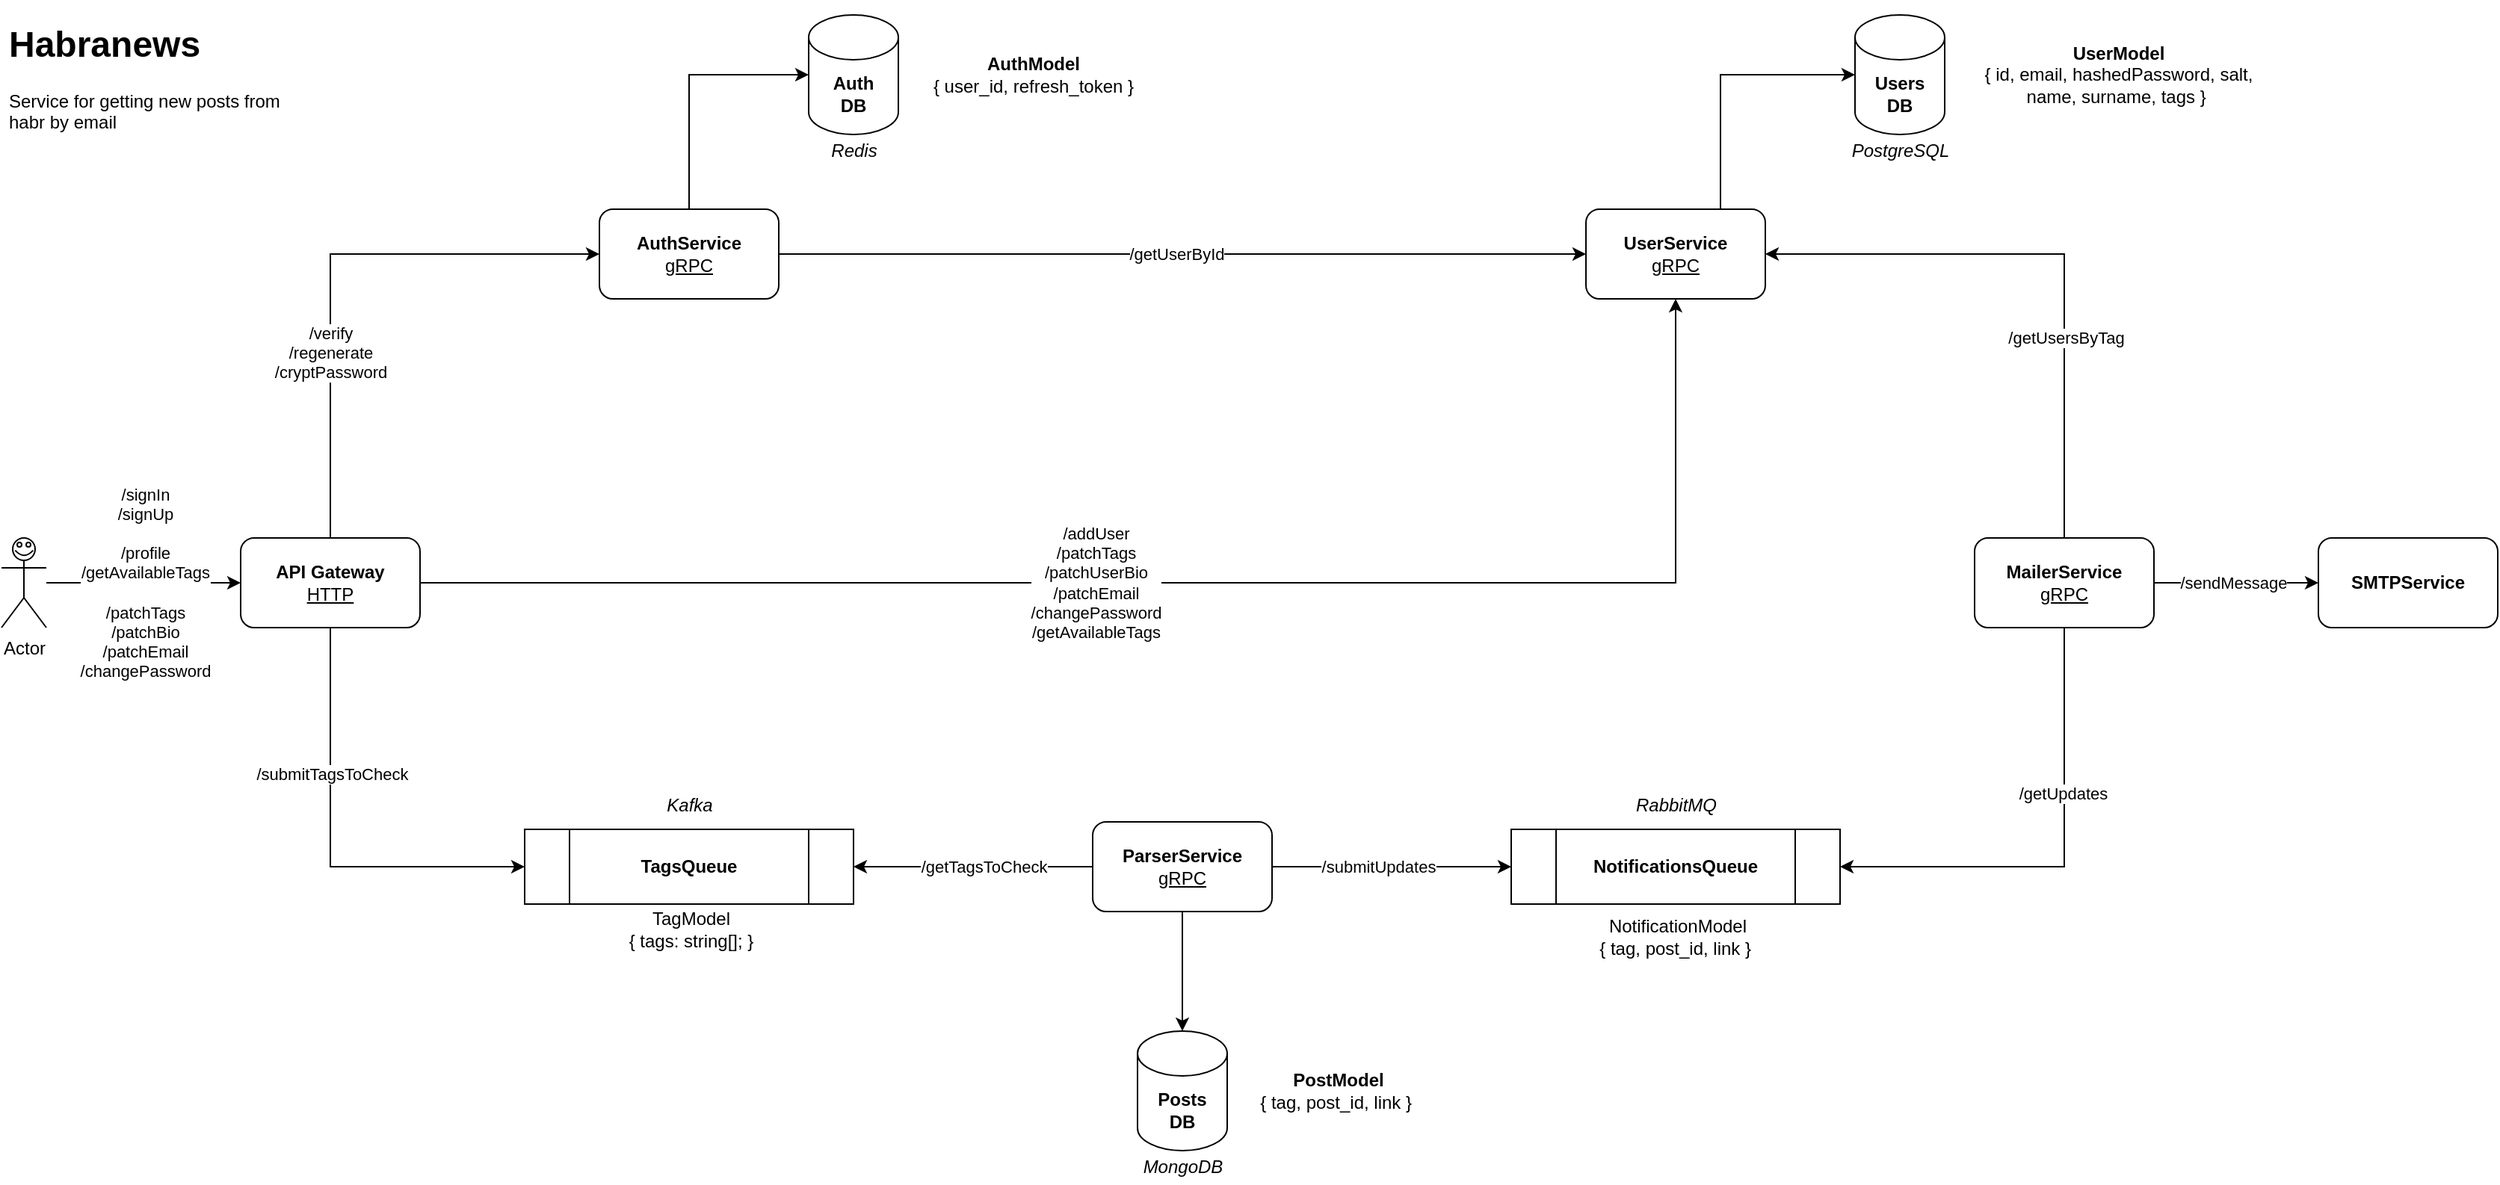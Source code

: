 <mxfile version="13.9.9" type="github" pages="4">
  <diagram id="zYsj_GCrEN45drpil_GK" name="Architecture">
    <mxGraphModel dx="2774" dy="2411" grid="1" gridSize="11" guides="1" tooltips="1" connect="1" arrows="1" fold="1" page="1" pageScale="1" pageWidth="900" pageHeight="1600" math="0" shadow="0">
      <root>
        <mxCell id="0" />
        <mxCell id="1" parent="0" />
        <mxCell id="8zO3fhM4Dob8OyOGSkkv-5" style="edgeStyle=orthogonalEdgeStyle;rounded=0;orthogonalLoop=1;jettySize=auto;html=1;exitX=0.5;exitY=1;exitDx=0;exitDy=0;entryX=0;entryY=0.5;entryDx=0;entryDy=0;" parent="1" source="FwraS_gR7j-mOwSKwiUB-2" target="8zO3fhM4Dob8OyOGSkkv-2" edge="1">
          <mxGeometry relative="1" as="geometry" />
        </mxCell>
        <mxCell id="8zO3fhM4Dob8OyOGSkkv-36" value="/submitTagsToCheck" style="edgeLabel;html=1;align=center;verticalAlign=middle;resizable=0;points=[];" parent="8zO3fhM4Dob8OyOGSkkv-5" vertex="1" connectable="0">
          <mxGeometry x="-0.324" y="1" relative="1" as="geometry">
            <mxPoint as="offset" />
          </mxGeometry>
        </mxCell>
        <mxCell id="8zO3fhM4Dob8OyOGSkkv-9" style="edgeStyle=orthogonalEdgeStyle;rounded=0;orthogonalLoop=1;jettySize=auto;html=1;exitX=1;exitY=0.5;exitDx=0;exitDy=0;entryX=0.5;entryY=1;entryDx=0;entryDy=0;" parent="1" source="FwraS_gR7j-mOwSKwiUB-2" target="FwraS_gR7j-mOwSKwiUB-3" edge="1">
          <mxGeometry relative="1" as="geometry" />
        </mxCell>
        <mxCell id="8zO3fhM4Dob8OyOGSkkv-42" value="/addUser&lt;br&gt;/patchTags&lt;br&gt;/patchUserBio&lt;br&gt;/patchEmail&lt;br&gt;/changePassword&lt;br&gt;/getAvailableTags" style="edgeLabel;html=1;align=center;verticalAlign=middle;resizable=0;points=[];" parent="8zO3fhM4Dob8OyOGSkkv-9" vertex="1" connectable="0">
          <mxGeometry x="-0.123" y="-5" relative="1" as="geometry">
            <mxPoint y="-5" as="offset" />
          </mxGeometry>
        </mxCell>
        <mxCell id="8zO3fhM4Dob8OyOGSkkv-19" style="edgeStyle=orthogonalEdgeStyle;rounded=0;orthogonalLoop=1;jettySize=auto;html=1;entryX=0;entryY=0.5;entryDx=0;entryDy=0;exitX=0.5;exitY=0;exitDx=0;exitDy=0;" parent="1" source="FwraS_gR7j-mOwSKwiUB-2" target="bE1K36vQXj0Vdnw_CU5M-2" edge="1">
          <mxGeometry relative="1" as="geometry" />
        </mxCell>
        <mxCell id="8zO3fhM4Dob8OyOGSkkv-27" value="/verify&lt;br&gt;/regenerate&lt;br&gt;/cryptPassword" style="edgeLabel;html=1;align=center;verticalAlign=middle;resizable=0;points=[];" parent="8zO3fhM4Dob8OyOGSkkv-19" vertex="1" connectable="0">
          <mxGeometry x="0.054" y="2" relative="1" as="geometry">
            <mxPoint x="-5" y="68" as="offset" />
          </mxGeometry>
        </mxCell>
        <mxCell id="FwraS_gR7j-mOwSKwiUB-2" value="&lt;b&gt;API Gateway&lt;/b&gt;&lt;br&gt;&lt;u&gt;HTTP&lt;/u&gt;" style="rounded=1;whiteSpace=wrap;html=1;" parent="1" vertex="1">
          <mxGeometry x="-200" y="-30" width="120" height="60" as="geometry" />
        </mxCell>
        <mxCell id="8zO3fhM4Dob8OyOGSkkv-8" style="edgeStyle=orthogonalEdgeStyle;rounded=0;orthogonalLoop=1;jettySize=auto;html=1;exitX=0.75;exitY=0;exitDx=0;exitDy=0;entryX=0;entryY=0.5;entryDx=0;entryDy=0;entryPerimeter=0;" parent="1" source="FwraS_gR7j-mOwSKwiUB-3" target="FwraS_gR7j-mOwSKwiUB-4" edge="1">
          <mxGeometry relative="1" as="geometry" />
        </mxCell>
        <mxCell id="FwraS_gR7j-mOwSKwiUB-3" value="&lt;b&gt;UserService&lt;br&gt;&lt;/b&gt;&lt;u&gt;gRPC&lt;/u&gt;&lt;b&gt;&lt;br&gt;&lt;/b&gt;" style="rounded=1;whiteSpace=wrap;html=1;" parent="1" vertex="1">
          <mxGeometry x="700" y="-250" width="120" height="60" as="geometry" />
        </mxCell>
        <mxCell id="FwraS_gR7j-mOwSKwiUB-4" value="&lt;b&gt;Users&lt;br&gt;DB&lt;/b&gt;" style="shape=cylinder3;whiteSpace=wrap;html=1;boundedLbl=1;backgroundOutline=1;size=15;" parent="1" vertex="1">
          <mxGeometry x="880" y="-380" width="60" height="80" as="geometry" />
        </mxCell>
        <mxCell id="8zO3fhM4Dob8OyOGSkkv-11" style="edgeStyle=orthogonalEdgeStyle;rounded=0;orthogonalLoop=1;jettySize=auto;html=1;exitX=0.5;exitY=1;exitDx=0;exitDy=0;entryX=1;entryY=0.5;entryDx=0;entryDy=0;" parent="1" source="FwraS_gR7j-mOwSKwiUB-8" target="FwraS_gR7j-mOwSKwiUB-12" edge="1">
          <mxGeometry relative="1" as="geometry" />
        </mxCell>
        <mxCell id="8zO3fhM4Dob8OyOGSkkv-39" value="/getUpdates" style="edgeLabel;html=1;align=center;verticalAlign=middle;resizable=0;points=[];" parent="8zO3fhM4Dob8OyOGSkkv-11" vertex="1" connectable="0">
          <mxGeometry x="-0.284" y="-1" relative="1" as="geometry">
            <mxPoint as="offset" />
          </mxGeometry>
        </mxCell>
        <mxCell id="8zO3fhM4Dob8OyOGSkkv-13" style="edgeStyle=orthogonalEdgeStyle;rounded=0;orthogonalLoop=1;jettySize=auto;html=1;exitX=0.5;exitY=0;exitDx=0;exitDy=0;entryX=1;entryY=0.5;entryDx=0;entryDy=0;" parent="1" source="FwraS_gR7j-mOwSKwiUB-8" target="FwraS_gR7j-mOwSKwiUB-3" edge="1">
          <mxGeometry relative="1" as="geometry" />
        </mxCell>
        <mxCell id="8zO3fhM4Dob8OyOGSkkv-40" value="/getUsersByTag" style="edgeLabel;html=1;align=center;verticalAlign=middle;resizable=0;points=[];" parent="8zO3fhM4Dob8OyOGSkkv-13" vertex="1" connectable="0">
          <mxGeometry x="-0.31" y="-1" relative="1" as="geometry">
            <mxPoint as="offset" />
          </mxGeometry>
        </mxCell>
        <mxCell id="8zO3fhM4Dob8OyOGSkkv-14" style="edgeStyle=orthogonalEdgeStyle;rounded=0;orthogonalLoop=1;jettySize=auto;html=1;exitX=1;exitY=0.5;exitDx=0;exitDy=0;entryX=0;entryY=0.5;entryDx=0;entryDy=0;" parent="1" source="FwraS_gR7j-mOwSKwiUB-8" target="FwraS_gR7j-mOwSKwiUB-37" edge="1">
          <mxGeometry relative="1" as="geometry" />
        </mxCell>
        <mxCell id="8zO3fhM4Dob8OyOGSkkv-41" value="/sendMessage" style="edgeLabel;html=1;align=center;verticalAlign=middle;resizable=0;points=[];" parent="8zO3fhM4Dob8OyOGSkkv-14" vertex="1" connectable="0">
          <mxGeometry x="-0.309" y="1" relative="1" as="geometry">
            <mxPoint x="15" y="1" as="offset" />
          </mxGeometry>
        </mxCell>
        <mxCell id="FwraS_gR7j-mOwSKwiUB-8" value="&lt;b&gt;MailerService&lt;br&gt;&lt;/b&gt;&lt;u&gt;gRPC&lt;/u&gt;&lt;b&gt;&lt;br&gt;&lt;/b&gt;" style="rounded=1;whiteSpace=wrap;html=1;" parent="1" vertex="1">
          <mxGeometry x="960" y="-30" width="120" height="60" as="geometry" />
        </mxCell>
        <mxCell id="FwraS_gR7j-mOwSKwiUB-12" value="&lt;b&gt;NotificationsQueue&lt;/b&gt;" style="shape=process;whiteSpace=wrap;html=1;backgroundOutline=1;size=0.136;" parent="1" vertex="1">
          <mxGeometry x="650" y="165" width="220" height="50" as="geometry" />
        </mxCell>
        <mxCell id="8zO3fhM4Dob8OyOGSkkv-10" style="edgeStyle=orthogonalEdgeStyle;rounded=0;orthogonalLoop=1;jettySize=auto;html=1;exitX=1;exitY=0.5;exitDx=0;exitDy=0;entryX=0;entryY=0.5;entryDx=0;entryDy=0;" parent="1" source="FwraS_gR7j-mOwSKwiUB-13" target="FwraS_gR7j-mOwSKwiUB-12" edge="1">
          <mxGeometry relative="1" as="geometry" />
        </mxCell>
        <mxCell id="8zO3fhM4Dob8OyOGSkkv-38" value="/submitUpdates" style="edgeLabel;html=1;align=center;verticalAlign=middle;resizable=0;points=[];" parent="8zO3fhM4Dob8OyOGSkkv-10" vertex="1" connectable="0">
          <mxGeometry x="-0.25" y="-3" relative="1" as="geometry">
            <mxPoint x="11" y="-3" as="offset" />
          </mxGeometry>
        </mxCell>
        <mxCell id="8zO3fhM4Dob8OyOGSkkv-15" style="edgeStyle=orthogonalEdgeStyle;rounded=0;orthogonalLoop=1;jettySize=auto;html=1;exitX=0.5;exitY=1;exitDx=0;exitDy=0;" parent="1" source="FwraS_gR7j-mOwSKwiUB-13" target="FwraS_gR7j-mOwSKwiUB-20" edge="1">
          <mxGeometry relative="1" as="geometry" />
        </mxCell>
        <mxCell id="8zO3fhM4Dob8OyOGSkkv-17" style="edgeStyle=orthogonalEdgeStyle;rounded=0;orthogonalLoop=1;jettySize=auto;html=1;exitX=0;exitY=0.5;exitDx=0;exitDy=0;entryX=1;entryY=0.5;entryDx=0;entryDy=0;" parent="1" source="FwraS_gR7j-mOwSKwiUB-13" target="8zO3fhM4Dob8OyOGSkkv-2" edge="1">
          <mxGeometry relative="1" as="geometry" />
        </mxCell>
        <mxCell id="8zO3fhM4Dob8OyOGSkkv-37" value="/getTagsToCheck" style="edgeLabel;html=1;align=center;verticalAlign=middle;resizable=0;points=[];" parent="8zO3fhM4Dob8OyOGSkkv-17" vertex="1" connectable="0">
          <mxGeometry x="-0.212" y="-2" relative="1" as="geometry">
            <mxPoint x="-10" y="2" as="offset" />
          </mxGeometry>
        </mxCell>
        <mxCell id="FwraS_gR7j-mOwSKwiUB-13" value="&lt;b&gt;ParserService&lt;/b&gt;&lt;br&gt;&lt;u&gt;gRPC&lt;/u&gt;" style="rounded=1;whiteSpace=wrap;html=1;" parent="1" vertex="1">
          <mxGeometry x="370" y="160" width="120" height="60" as="geometry" />
        </mxCell>
        <mxCell id="FwraS_gR7j-mOwSKwiUB-20" value="&lt;b&gt;Posts&lt;br&gt;DB&lt;/b&gt;" style="shape=cylinder3;whiteSpace=wrap;html=1;boundedLbl=1;backgroundOutline=1;size=15;" parent="1" vertex="1">
          <mxGeometry x="400" y="300" width="60" height="80" as="geometry" />
        </mxCell>
        <mxCell id="FwraS_gR7j-mOwSKwiUB-37" value="&lt;b&gt;SMTPService&lt;br&gt;&lt;/b&gt;" style="rounded=1;whiteSpace=wrap;html=1;" parent="1" vertex="1">
          <mxGeometry x="1190" y="-30" width="120" height="60" as="geometry" />
        </mxCell>
        <mxCell id="bE1K36vQXj0Vdnw_CU5M-4" style="edgeStyle=orthogonalEdgeStyle;rounded=0;orthogonalLoop=1;jettySize=auto;html=1;exitX=1;exitY=0.5;exitDx=0;exitDy=0;" parent="1" source="bE1K36vQXj0Vdnw_CU5M-2" target="FwraS_gR7j-mOwSKwiUB-3" edge="1">
          <mxGeometry relative="1" as="geometry" />
        </mxCell>
        <mxCell id="8zO3fhM4Dob8OyOGSkkv-30" value="/getUserById" style="edgeLabel;html=1;align=center;verticalAlign=middle;resizable=0;points=[];" parent="bE1K36vQXj0Vdnw_CU5M-4" vertex="1" connectable="0">
          <mxGeometry x="-0.124" y="-2" relative="1" as="geometry">
            <mxPoint x="29" y="-2" as="offset" />
          </mxGeometry>
        </mxCell>
        <mxCell id="bE1K36vQXj0Vdnw_CU5M-7" style="edgeStyle=orthogonalEdgeStyle;rounded=0;orthogonalLoop=1;jettySize=auto;html=1;exitX=0.5;exitY=0;exitDx=0;exitDy=0;entryX=0;entryY=0.5;entryDx=0;entryDy=0;entryPerimeter=0;" parent="1" source="bE1K36vQXj0Vdnw_CU5M-2" target="bE1K36vQXj0Vdnw_CU5M-6" edge="1">
          <mxGeometry relative="1" as="geometry" />
        </mxCell>
        <mxCell id="bE1K36vQXj0Vdnw_CU5M-2" value="&lt;b&gt;AuthService&lt;/b&gt;&lt;br&gt;&lt;u&gt;gRPC&lt;/u&gt;" style="rounded=1;whiteSpace=wrap;html=1;" parent="1" vertex="1">
          <mxGeometry x="40" y="-250" width="120" height="60" as="geometry" />
        </mxCell>
        <mxCell id="bE1K36vQXj0Vdnw_CU5M-6" value="&lt;b&gt;Auth&lt;br&gt;DB&lt;/b&gt;" style="shape=cylinder3;whiteSpace=wrap;html=1;boundedLbl=1;backgroundOutline=1;size=15;" parent="1" vertex="1">
          <mxGeometry x="180" y="-380" width="60" height="80" as="geometry" />
        </mxCell>
        <mxCell id="8zO3fhM4Dob8OyOGSkkv-2" value="&lt;b&gt;TagsQueue&lt;/b&gt;" style="shape=process;whiteSpace=wrap;html=1;backgroundOutline=1;size=0.136;rotation=0;" parent="1" vertex="1">
          <mxGeometry x="-10" y="165" width="220" height="50" as="geometry" />
        </mxCell>
        <mxCell id="8zO3fhM4Dob8OyOGSkkv-25" style="edgeStyle=orthogonalEdgeStyle;rounded=0;orthogonalLoop=1;jettySize=auto;html=1;entryX=0;entryY=0.5;entryDx=0;entryDy=0;" parent="1" source="8zO3fhM4Dob8OyOGSkkv-23" target="FwraS_gR7j-mOwSKwiUB-2" edge="1">
          <mxGeometry relative="1" as="geometry" />
        </mxCell>
        <mxCell id="8zO3fhM4Dob8OyOGSkkv-32" value="/signIn&lt;br&gt;/signUp&lt;br&gt;&lt;br&gt;/profile&lt;br&gt;/getAvailableTags&lt;br&gt;&lt;br&gt;/patchTags&lt;br&gt;/patchBio&lt;br&gt;/patchEmail&lt;br&gt;/changePassword" style="edgeLabel;html=1;align=center;verticalAlign=middle;resizable=0;points=[];" parent="8zO3fhM4Dob8OyOGSkkv-25" vertex="1" connectable="0">
          <mxGeometry x="-0.185" y="-3" relative="1" as="geometry">
            <mxPoint x="13" y="-3" as="offset" />
          </mxGeometry>
        </mxCell>
        <mxCell id="8zO3fhM4Dob8OyOGSkkv-23" value="Actor" style="shape=umlActor;verticalLabelPosition=bottom;verticalAlign=top;html=1;outlineConnect=0;rotation=0;" parent="1" vertex="1">
          <mxGeometry x="-360" y="-30" width="30" height="60" as="geometry" />
        </mxCell>
        <mxCell id="8zO3fhM4Dob8OyOGSkkv-28" value="&lt;i&gt;Redis&lt;/i&gt;" style="text;html=1;align=center;verticalAlign=middle;resizable=0;points=[];autosize=1;" parent="1" vertex="1">
          <mxGeometry x="188" y="-300" width="44" height="22" as="geometry" />
        </mxCell>
        <mxCell id="8zO3fhM4Dob8OyOGSkkv-33" value="&lt;b&gt;AuthModel&lt;/b&gt;&lt;br&gt;{ user_id, refresh_token }" style="text;html=1;align=center;verticalAlign=middle;resizable=0;points=[];autosize=1;" parent="1" vertex="1">
          <mxGeometry x="253" y="-356.5" width="154" height="33" as="geometry" />
        </mxCell>
        <mxCell id="8zO3fhM4Dob8OyOGSkkv-34" value="&lt;b&gt;UserModel&lt;br&gt;&lt;/b&gt;{ id, email, hashedPassword, salt,&lt;br&gt;&amp;nbsp;name, surname, tags }&amp;nbsp;&amp;nbsp;" style="text;html=1;align=center;verticalAlign=middle;resizable=0;points=[];autosize=1;" parent="1" vertex="1">
          <mxGeometry x="957" y="-362" width="198" height="44" as="geometry" />
        </mxCell>
        <mxCell id="8zO3fhM4Dob8OyOGSkkv-43" value="&lt;b&gt;PostModel&lt;/b&gt;&lt;br&gt;{ tag, post_id, link }&amp;nbsp;" style="text;html=1;align=center;verticalAlign=middle;resizable=0;points=[];autosize=1;" parent="1" vertex="1">
          <mxGeometry x="473" y="323.5" width="121" height="33" as="geometry" />
        </mxCell>
        <mxCell id="8zO3fhM4Dob8OyOGSkkv-44" value="" style="ellipse;whiteSpace=wrap;html=1;aspect=fixed;" parent="1" vertex="1">
          <mxGeometry x="-349.5" y="-27" width="3" height="3" as="geometry" />
        </mxCell>
        <mxCell id="8zO3fhM4Dob8OyOGSkkv-45" value="" style="ellipse;whiteSpace=wrap;html=1;aspect=fixed;" parent="1" vertex="1">
          <mxGeometry x="-343.5" y="-27" width="3" height="3" as="geometry" />
        </mxCell>
        <mxCell id="8zO3fhM4Dob8OyOGSkkv-46" value="" style="shape=dataStorage;whiteSpace=wrap;html=1;fixedSize=1;rotation=-90;size=3.3;" parent="1" vertex="1">
          <mxGeometry x="-346.5" y="-26" width="3.3" height="12" as="geometry" />
        </mxCell>
        <mxCell id="8zO3fhM4Dob8OyOGSkkv-47" value="&lt;i&gt;PostgreSQL&lt;/i&gt;" style="text;html=1;align=center;verticalAlign=middle;resizable=0;points=[];autosize=1;" parent="1" vertex="1">
          <mxGeometry x="871.5" y="-300" width="77" height="22" as="geometry" />
        </mxCell>
        <mxCell id="8zO3fhM4Dob8OyOGSkkv-48" value="&lt;i&gt;MongoDB&lt;/i&gt;" style="text;html=1;align=center;verticalAlign=middle;resizable=0;points=[];autosize=1;" parent="1" vertex="1">
          <mxGeometry x="397" y="380" width="66" height="22" as="geometry" />
        </mxCell>
        <mxCell id="8zO3fhM4Dob8OyOGSkkv-51" value="&lt;h1&gt;Habranews&lt;/h1&gt;&lt;p&gt;Service for getting new posts from habr by email&lt;/p&gt;" style="text;html=1;strokeColor=none;fillColor=none;spacing=5;spacingTop=-20;whiteSpace=wrap;overflow=hidden;rounded=0;" parent="1" vertex="1">
          <mxGeometry x="-360" y="-380" width="190" height="120" as="geometry" />
        </mxCell>
        <mxCell id="8zO3fhM4Dob8OyOGSkkv-52" value="&lt;i&gt;Kafka&lt;/i&gt;" style="text;html=1;align=center;verticalAlign=middle;resizable=0;points=[];autosize=1;" parent="1" vertex="1">
          <mxGeometry x="78" y="138" width="44" height="22" as="geometry" />
        </mxCell>
        <mxCell id="8zO3fhM4Dob8OyOGSkkv-53" value="&lt;i&gt;RabbitMQ&lt;/i&gt;" style="text;html=1;align=center;verticalAlign=middle;resizable=0;points=[];autosize=1;" parent="1" vertex="1">
          <mxGeometry x="727" y="138" width="66" height="22" as="geometry" />
        </mxCell>
        <mxCell id="A45B6WhdaXCofkEh0rqB-1" value="TagModel&lt;br&gt;{ tags: string[]; }" style="text;html=1;align=center;verticalAlign=middle;resizable=0;points=[];autosize=1;" parent="1" vertex="1">
          <mxGeometry x="51" y="215" width="99" height="33" as="geometry" />
        </mxCell>
        <mxCell id="A45B6WhdaXCofkEh0rqB-2" value="NotificationModel&lt;br&gt;{ tag, post_id, link }&amp;nbsp;" style="text;html=1;align=center;verticalAlign=middle;resizable=0;points=[];autosize=1;" parent="1" vertex="1">
          <mxGeometry x="700" y="220" width="121" height="33" as="geometry" />
        </mxCell>
      </root>
    </mxGraphModel>
  </diagram>
  <diagram id="4XaGOaeoTJXC4hNXmMeF" name="ApiGateway">
    <mxGraphModel dx="1874" dy="811" grid="1" gridSize="10" guides="1" tooltips="1" connect="1" arrows="1" fold="1" page="1" pageScale="1" pageWidth="900" pageHeight="1600" math="0" shadow="0">
      <root>
        <mxCell id="nVl9VjBenIa28Bsn4F3A-0" />
        <mxCell id="nVl9VjBenIa28Bsn4F3A-1" parent="nVl9VjBenIa28Bsn4F3A-0" />
        <mxCell id="zxMU-RuS6_qsuzgbUd5q-0" value="&lt;h1&gt;/signIn&lt;/h1&gt;&lt;div&gt;&lt;i&gt;request:&lt;/i&gt;&lt;/div&gt;&lt;p&gt;{&amp;nbsp;&lt;/p&gt;&lt;p&gt;email: string;&lt;/p&gt;&lt;p&gt;password: string;&lt;/p&gt;&lt;p&gt;}&lt;/p&gt;&lt;p&gt;&lt;br&gt;&lt;/p&gt;&lt;p&gt;&lt;i&gt;response:&lt;/i&gt;&lt;/p&gt;&lt;p&gt;{&lt;/p&gt;&lt;p&gt;}&lt;/p&gt;" style="text;html=1;strokeColor=none;fillColor=none;spacing=5;spacingTop=-20;whiteSpace=wrap;overflow=hidden;rounded=0;" parent="nVl9VjBenIa28Bsn4F3A-1" vertex="1">
          <mxGeometry x="80" y="80" width="200" height="400" as="geometry" />
        </mxCell>
        <mxCell id="X7N2GuRlU1zLL9OyeP28-1" value="&lt;h1&gt;/profile&lt;/h1&gt;&lt;div&gt;&lt;i&gt;reguest:&lt;/i&gt;&lt;/div&gt;&lt;p&gt;{&amp;nbsp;&lt;/p&gt;&lt;p&gt;accessToken: string;&lt;/p&gt;&lt;p&gt;}&lt;/p&gt;&lt;p&gt;&lt;br&gt;&lt;/p&gt;&lt;p&gt;&lt;i&gt;response:&lt;/i&gt;&lt;/p&gt;&lt;p&gt;{&lt;/p&gt;&lt;p&gt;email: string;&lt;/p&gt;&lt;p&gt;tags: string[];&lt;/p&gt;&lt;p&gt;name: string;&lt;/p&gt;&lt;p&gt;surname: string;&lt;/p&gt;&lt;p&gt;}&lt;/p&gt;" style="text;html=1;strokeColor=none;fillColor=none;spacing=5;spacingTop=-20;whiteSpace=wrap;overflow=hidden;rounded=0;" parent="nVl9VjBenIa28Bsn4F3A-1" vertex="1">
          <mxGeometry x="80" y="520" width="200" height="400" as="geometry" />
        </mxCell>
        <mxCell id="UQ0r-sXNknqqYe--RgCU-0" value="&lt;h1&gt;/patchTags&lt;/h1&gt;&lt;div&gt;&lt;i&gt;reguest:&lt;/i&gt;&lt;/div&gt;&lt;p&gt;{&amp;nbsp;&lt;/p&gt;&lt;p&gt;tags: string[];&lt;/p&gt;&lt;p&gt;accessToken: string;&lt;/p&gt;&lt;p&gt;}&lt;/p&gt;&lt;p&gt;&lt;br&gt;&lt;/p&gt;&lt;p&gt;&lt;i&gt;response:&amp;nbsp;&lt;/i&gt;&lt;/p&gt;&lt;p&gt;{&lt;/p&gt;&lt;p&gt;}&lt;/p&gt;" style="text;html=1;strokeColor=none;fillColor=none;spacing=5;spacingTop=-20;whiteSpace=wrap;overflow=hidden;rounded=0;" parent="nVl9VjBenIa28Bsn4F3A-1" vertex="1">
          <mxGeometry x="605" y="80" width="200" height="400" as="geometry" />
        </mxCell>
        <mxCell id="UQ0r-sXNknqqYe--RgCU-1" value="&lt;h1&gt;/patchEmail&lt;/h1&gt;&lt;div&gt;&lt;i&gt;reguest:&lt;/i&gt;&lt;br&gt;&lt;/div&gt;&lt;p&gt;{&amp;nbsp;&lt;/p&gt;&lt;p&gt;email: string;&lt;/p&gt;&lt;p&gt;accessToken: string;&lt;/p&gt;&lt;p&gt;}&lt;/p&gt;&lt;p&gt;&lt;br&gt;&lt;/p&gt;&lt;p&gt;&lt;i&gt;response:&amp;nbsp;&lt;/i&gt;&lt;/p&gt;&lt;p&gt;{&lt;/p&gt;&lt;p&gt;}&lt;/p&gt;" style="text;html=1;strokeColor=none;fillColor=none;spacing=5;spacingTop=-20;whiteSpace=wrap;overflow=hidden;rounded=0;" parent="nVl9VjBenIa28Bsn4F3A-1" vertex="1">
          <mxGeometry x="845" y="80" width="200" height="400" as="geometry" />
        </mxCell>
        <mxCell id="UQ0r-sXNknqqYe--RgCU-2" value="&lt;h1&gt;/patchBio&lt;/h1&gt;&lt;div&gt;&lt;i&gt;reguest:&lt;/i&gt;&lt;br&gt;&lt;/div&gt;&lt;p&gt;{&amp;nbsp;&lt;/p&gt;&lt;p&gt;name: string;&lt;/p&gt;&lt;p&gt;surname: string;&lt;/p&gt;&lt;p&gt;accessToken: string;&lt;/p&gt;&lt;p&gt;}&lt;/p&gt;&lt;p&gt;&lt;br&gt;&lt;/p&gt;&lt;p&gt;&lt;i&gt;response:&amp;nbsp;&lt;/i&gt;&lt;/p&gt;&lt;p&gt;{&lt;/p&gt;&lt;p&gt;}&lt;/p&gt;" style="text;html=1;strokeColor=none;fillColor=none;spacing=5;spacingTop=-20;whiteSpace=wrap;overflow=hidden;rounded=0;" parent="nVl9VjBenIa28Bsn4F3A-1" vertex="1">
          <mxGeometry x="1085" y="80" width="200" height="400" as="geometry" />
        </mxCell>
        <mxCell id="aINecBHKvQJp-o1GFSDk-0" value="&lt;h1&gt;/signUp&lt;/h1&gt;&lt;div&gt;&lt;i&gt;request:&lt;/i&gt;&lt;/div&gt;&lt;p&gt;{&amp;nbsp;&lt;/p&gt;&lt;p&gt;email: string;&lt;/p&gt;&lt;p&gt;password: string;&lt;/p&gt;&lt;p&gt;}&lt;/p&gt;&lt;p&gt;&lt;br&gt;&lt;/p&gt;&lt;p&gt;&lt;i&gt;response:&lt;/i&gt;&lt;/p&gt;&lt;p&gt;{&lt;/p&gt;&lt;p&gt;accessToken: string;&lt;/p&gt;&lt;p&gt;refreshToken: string;&lt;/p&gt;&lt;p&gt;}&lt;/p&gt;" style="text;html=1;strokeColor=none;fillColor=none;spacing=5;spacingTop=-20;whiteSpace=wrap;overflow=hidden;rounded=0;" parent="nVl9VjBenIa28Bsn4F3A-1" vertex="1">
          <mxGeometry x="320" y="80" width="190" height="400" as="geometry" />
        </mxCell>
        <mxCell id="qWcUPIvXheZIXBMlG9Vy-0" value="&lt;h1&gt;/changePassword&lt;/h1&gt;&lt;div&gt;&lt;i&gt;reguest:&lt;/i&gt;&lt;br&gt;&lt;/div&gt;&lt;p&gt;{&amp;nbsp;&lt;/p&gt;&lt;p&gt;password: string;&lt;/p&gt;&lt;p&gt;accessToken: string;&lt;/p&gt;&lt;p&gt;}&lt;/p&gt;&lt;p&gt;&lt;br&gt;&lt;/p&gt;&lt;p&gt;&lt;i&gt;response:&amp;nbsp;&lt;/i&gt;&lt;/p&gt;&lt;p&gt;{&lt;/p&gt;&lt;p&gt;}&lt;/p&gt;" style="text;html=1;strokeColor=none;fillColor=none;spacing=5;spacingTop=-20;whiteSpace=wrap;overflow=hidden;rounded=0;" parent="nVl9VjBenIa28Bsn4F3A-1" vertex="1">
          <mxGeometry x="320" y="520" width="210" height="400" as="geometry" />
        </mxCell>
        <mxCell id="uuFL1OJD5LSYh8cDA56c-0" value="&lt;h1&gt;/getAvailableTags&lt;/h1&gt;&lt;div&gt;&lt;i&gt;reguest:&lt;/i&gt;&lt;br&gt;&lt;/div&gt;&lt;p&gt;{&amp;nbsp;&lt;/p&gt;&lt;p&gt;&lt;span&gt;}&lt;/span&gt;&lt;br&gt;&lt;/p&gt;&lt;p&gt;&lt;br&gt;&lt;/p&gt;&lt;p&gt;&lt;i&gt;response:&amp;nbsp;&lt;/i&gt;&lt;/p&gt;&lt;p&gt;{&lt;/p&gt;&lt;p&gt;tags: string[];&lt;/p&gt;&lt;p&gt;}&lt;/p&gt;" style="text;html=1;strokeColor=none;fillColor=none;spacing=5;spacingTop=-20;whiteSpace=wrap;overflow=hidden;rounded=0;" parent="nVl9VjBenIa28Bsn4F3A-1" vertex="1">
          <mxGeometry x="600" y="520" width="210" height="400" as="geometry" />
        </mxCell>
      </root>
    </mxGraphModel>
  </diagram>
  <diagram id="LGcaSpZkdw7gi7dxYWef" name="UserService">
    <mxGraphModel dx="1874" dy="811" grid="1" gridSize="10" guides="1" tooltips="1" connect="1" arrows="1" fold="1" page="1" pageScale="1" pageWidth="900" pageHeight="1600" math="0" shadow="0">
      <root>
        <mxCell id="0Y-X4P7G-rwoWofDyXws-0" />
        <mxCell id="0Y-X4P7G-rwoWofDyXws-1" parent="0Y-X4P7G-rwoWofDyXws-0" />
        <mxCell id="DWBT-lLvoGnD0FmbS0GI-0" value="&lt;h1&gt;/patchTags&lt;/h1&gt;&lt;div&gt;&lt;i&gt;reguest:&lt;/i&gt;&lt;/div&gt;&lt;p&gt;{&amp;nbsp;&lt;/p&gt;&lt;p&gt;tags: string[];&lt;/p&gt;&lt;p&gt;&lt;span&gt;}&lt;/span&gt;&lt;br&gt;&lt;/p&gt;&lt;p&gt;&lt;br&gt;&lt;/p&gt;&lt;p&gt;&lt;i&gt;response:&amp;nbsp;&lt;/i&gt;&lt;/p&gt;&lt;p&gt;{&lt;/p&gt;&lt;p&gt;}&lt;/p&gt;" style="text;html=1;strokeColor=none;fillColor=none;spacing=5;spacingTop=-20;whiteSpace=wrap;overflow=hidden;rounded=0;" parent="0Y-X4P7G-rwoWofDyXws-1" vertex="1">
          <mxGeometry x="80" y="520" width="200" height="400" as="geometry" />
        </mxCell>
        <mxCell id="DWBT-lLvoGnD0FmbS0GI-1" value="&lt;h1&gt;/patchEmail&lt;/h1&gt;&lt;div&gt;&lt;i&gt;reguest:&lt;/i&gt;&lt;br&gt;&lt;/div&gt;&lt;p&gt;{&amp;nbsp;&lt;/p&gt;&lt;p&gt;email: string;&lt;/p&gt;&lt;p&gt;&lt;span&gt;}&lt;/span&gt;&lt;br&gt;&lt;/p&gt;&lt;p&gt;&lt;br&gt;&lt;/p&gt;&lt;p&gt;&lt;i&gt;response:&amp;nbsp;&lt;/i&gt;&lt;/p&gt;&lt;p&gt;{&lt;/p&gt;&lt;p&gt;}&lt;/p&gt;" style="text;html=1;strokeColor=none;fillColor=none;spacing=5;spacingTop=-20;whiteSpace=wrap;overflow=hidden;rounded=0;" parent="0Y-X4P7G-rwoWofDyXws-1" vertex="1">
          <mxGeometry x="320" y="520" width="200" height="400" as="geometry" />
        </mxCell>
        <mxCell id="DWBT-lLvoGnD0FmbS0GI-2" value="&lt;h1&gt;/patchBio&lt;/h1&gt;&lt;div&gt;&lt;i&gt;reguest:&lt;/i&gt;&lt;br&gt;&lt;/div&gt;&lt;p&gt;{&amp;nbsp;&lt;/p&gt;&lt;p&gt;name: string;&lt;/p&gt;&lt;p&gt;surname: string;&lt;/p&gt;&lt;p&gt;&lt;span&gt;}&lt;/span&gt;&lt;br&gt;&lt;/p&gt;&lt;p&gt;&lt;br&gt;&lt;/p&gt;&lt;p&gt;&lt;i&gt;response:&amp;nbsp;&lt;/i&gt;&lt;/p&gt;&lt;p&gt;{&lt;/p&gt;&lt;p&gt;}&lt;/p&gt;" style="text;html=1;strokeColor=none;fillColor=none;spacing=5;spacingTop=-20;whiteSpace=wrap;overflow=hidden;rounded=0;" parent="0Y-X4P7G-rwoWofDyXws-1" vertex="1">
          <mxGeometry x="560" y="520" width="200" height="400" as="geometry" />
        </mxCell>
        <mxCell id="DWBT-lLvoGnD0FmbS0GI-3" value="&lt;h1&gt;/changePassword&lt;/h1&gt;&lt;div&gt;&lt;i&gt;reguest:&lt;/i&gt;&lt;br&gt;&lt;/div&gt;&lt;p&gt;{&amp;nbsp;&lt;/p&gt;&lt;p&gt;password: string;&lt;/p&gt;&lt;p&gt;&lt;span&gt;}&lt;/span&gt;&lt;br&gt;&lt;/p&gt;&lt;p&gt;&lt;br&gt;&lt;/p&gt;&lt;p&gt;&lt;i&gt;response:&amp;nbsp;&lt;/i&gt;&lt;/p&gt;&lt;p&gt;{&lt;/p&gt;&lt;p&gt;}&lt;/p&gt;" style="text;html=1;strokeColor=none;fillColor=none;spacing=5;spacingTop=-20;whiteSpace=wrap;overflow=hidden;rounded=0;" parent="0Y-X4P7G-rwoWofDyXws-1" vertex="1">
          <mxGeometry x="320" y="80" width="210" height="400" as="geometry" />
        </mxCell>
        <mxCell id="_14kWgqdjOg3-kIxM8j--2" value="&lt;h1&gt;/addUser&lt;/h1&gt;&lt;div&gt;&lt;i&gt;reguest:&lt;/i&gt;&lt;/div&gt;&lt;p&gt;{&amp;nbsp;&lt;/p&gt;&lt;p&gt;&lt;span&gt;email: string;&lt;/span&gt;&lt;/p&gt;&lt;p&gt;&lt;span&gt;hashedPassword: string;&lt;/span&gt;&lt;/p&gt;&lt;p&gt;&lt;span&gt;salt: string;&lt;/span&gt;&lt;/p&gt;&lt;p&gt;name: string;&lt;/p&gt;&lt;p&gt;surname: string;&lt;/p&gt;&lt;p&gt;&lt;span&gt;}&lt;/span&gt;&lt;br&gt;&lt;/p&gt;&lt;p&gt;&lt;br&gt;&lt;/p&gt;&lt;p&gt;&lt;i&gt;response:&amp;nbsp;&lt;/i&gt;&lt;/p&gt;&lt;p&gt;{&lt;/p&gt;&lt;p&gt;}&lt;/p&gt;" style="text;html=1;strokeColor=none;fillColor=none;spacing=5;spacingTop=-20;whiteSpace=wrap;overflow=hidden;rounded=0;" parent="0Y-X4P7G-rwoWofDyXws-1" vertex="1">
          <mxGeometry x="80" y="80" width="200" height="400" as="geometry" />
        </mxCell>
        <mxCell id="4govQhCQrLLHR_mtu9-U-0" value="&lt;h1&gt;/getAvailableTags&lt;/h1&gt;&lt;div&gt;&lt;i&gt;reguest:&lt;/i&gt;&lt;br&gt;&lt;/div&gt;&lt;p&gt;{&amp;nbsp;&lt;/p&gt;&lt;p&gt;&lt;span&gt;}&lt;/span&gt;&lt;br&gt;&lt;/p&gt;&lt;p&gt;&lt;br&gt;&lt;/p&gt;&lt;p&gt;&lt;i&gt;response:&amp;nbsp;&lt;/i&gt;&lt;/p&gt;&lt;p&gt;{&lt;/p&gt;&lt;p&gt;tags: string[];&lt;/p&gt;&lt;p&gt;}&lt;/p&gt;" style="text;html=1;strokeColor=none;fillColor=none;spacing=5;spacingTop=-20;whiteSpace=wrap;overflow=hidden;rounded=0;" parent="0Y-X4P7G-rwoWofDyXws-1" vertex="1">
          <mxGeometry x="760" y="80" width="210" height="400" as="geometry" />
        </mxCell>
        <mxCell id="So1C_ndeiWQuu2OblqzL-0" value="&lt;h1&gt;/getUserById&lt;/h1&gt;&lt;div&gt;&lt;i&gt;reguest:&lt;/i&gt;&lt;br&gt;&lt;/div&gt;&lt;p&gt;{&amp;nbsp;&lt;/p&gt;&lt;p&gt;id: number;&lt;/p&gt;&lt;p&gt;&lt;span&gt;}&lt;/span&gt;&lt;br&gt;&lt;/p&gt;&lt;p&gt;&lt;br&gt;&lt;/p&gt;&lt;p&gt;&lt;i&gt;response:&amp;nbsp;&lt;/i&gt;&lt;/p&gt;&lt;p&gt;{&lt;/p&gt;&lt;p&gt;&lt;span&gt;email: string;&lt;/span&gt;&lt;/p&gt;&lt;p&gt;&lt;span&gt;password: string;&lt;/span&gt;&lt;/p&gt;&lt;p&gt;&lt;span&gt;name: string;&lt;/span&gt;&lt;/p&gt;&lt;p&gt;&lt;span&gt;surname: string;&lt;/span&gt;&lt;/p&gt;&lt;p&gt;&lt;span&gt;tags: []string;&lt;/span&gt;&lt;/p&gt;&lt;p&gt;&lt;span&gt;}&lt;/span&gt;&lt;br&gt;&lt;/p&gt;" style="text;html=1;strokeColor=none;fillColor=none;spacing=5;spacingTop=-20;whiteSpace=wrap;overflow=hidden;rounded=0;" parent="0Y-X4P7G-rwoWofDyXws-1" vertex="1">
          <mxGeometry x="1030" y="80" width="210" height="400" as="geometry" />
        </mxCell>
        <mxCell id="So1C_ndeiWQuu2OblqzL-1" value="&lt;h1&gt;/getUsersByTag&lt;/h1&gt;&lt;div&gt;&lt;i&gt;reguest:&lt;/i&gt;&lt;br&gt;&lt;/div&gt;&lt;p&gt;{&amp;nbsp;&lt;/p&gt;&lt;p&gt;tag: string;&lt;/p&gt;&lt;p&gt;&lt;span&gt;}&lt;/span&gt;&lt;br&gt;&lt;/p&gt;&lt;p&gt;&lt;br&gt;&lt;/p&gt;&lt;p&gt;&lt;i&gt;response:&amp;nbsp;&lt;/i&gt;&lt;/p&gt;&lt;p&gt;{&lt;/p&gt;&lt;p&gt;&lt;span&gt;email: string;&lt;/span&gt;&lt;/p&gt;&lt;p&gt;&lt;span&gt;name: string;&lt;/span&gt;&lt;br&gt;&lt;/p&gt;&lt;p&gt;&lt;span&gt;surname: string;&lt;/span&gt;&lt;/p&gt;&lt;p&gt;&lt;span&gt;tags: []string;&lt;/span&gt;&lt;/p&gt;&lt;p&gt;&lt;span&gt;}&lt;/span&gt;&lt;br&gt;&lt;/p&gt;" style="text;html=1;strokeColor=none;fillColor=none;spacing=5;spacingTop=-20;whiteSpace=wrap;overflow=hidden;rounded=0;" parent="0Y-X4P7G-rwoWofDyXws-1" vertex="1">
          <mxGeometry x="1250" y="80" width="210" height="400" as="geometry" />
        </mxCell>
      </root>
    </mxGraphModel>
  </diagram>
  <diagram id="cxOFhOrqiFW3vsh7ncw4" name="AuthService">
    <mxGraphModel dx="1874" dy="811" grid="1" gridSize="10" guides="1" tooltips="1" connect="1" arrows="1" fold="1" page="1" pageScale="1" pageWidth="900" pageHeight="1600" math="0" shadow="0">
      <root>
        <mxCell id="LWaVtFIe3bwIcj4Zivtj-0" />
        <mxCell id="LWaVtFIe3bwIcj4Zivtj-1" parent="LWaVtFIe3bwIcj4Zivtj-0" />
        <mxCell id="aG2nrxCZKIVx7Z8D2Fic-0" value="&lt;h1&gt;/verify&lt;/h1&gt;&lt;div&gt;&lt;i&gt;reguest:&lt;/i&gt;&lt;br&gt;&lt;/div&gt;&lt;p&gt;{&amp;nbsp;&lt;/p&gt;&lt;p&gt;email: string;&lt;/p&gt;&lt;p&gt;password: string;&lt;/p&gt;&lt;p&gt;&lt;span&gt;}&lt;/span&gt;&lt;br&gt;&lt;/p&gt;&lt;p&gt;&lt;br&gt;&lt;/p&gt;&lt;p&gt;&lt;i&gt;response:&amp;nbsp;&lt;/i&gt;&lt;/p&gt;&lt;p&gt;{&lt;/p&gt;&lt;p&gt;accessToken: string;&lt;/p&gt;&lt;p&gt;refreshToken: string;&lt;/p&gt;&lt;p&gt;}&lt;/p&gt;" style="text;html=1;strokeColor=none;fillColor=none;spacing=5;spacingTop=-20;whiteSpace=wrap;overflow=hidden;rounded=0;" vertex="1" parent="LWaVtFIe3bwIcj4Zivtj-1">
          <mxGeometry x="80" y="80" width="200" height="400" as="geometry" />
        </mxCell>
        <mxCell id="O2OLwXm8ygWo92sw_mlr-0" value="&lt;h1&gt;/regenerate&lt;/h1&gt;&lt;div&gt;&lt;i&gt;reguest:&lt;/i&gt;&lt;br&gt;&lt;/div&gt;&lt;p&gt;{&amp;nbsp;&lt;/p&gt;&lt;p&gt;refreshToken: string;&lt;/p&gt;&lt;p&gt;&lt;span&gt;}&lt;/span&gt;&lt;br&gt;&lt;/p&gt;&lt;p&gt;&lt;br&gt;&lt;/p&gt;&lt;p&gt;&lt;i&gt;response:&amp;nbsp;&lt;/i&gt;&lt;/p&gt;&lt;p&gt;{&lt;/p&gt;&lt;p&gt;accessToken: string;&lt;/p&gt;&lt;p&gt;refreshToken: string;&lt;/p&gt;&lt;p&gt;}&lt;/p&gt;" style="text;html=1;strokeColor=none;fillColor=none;spacing=5;spacingTop=-20;whiteSpace=wrap;overflow=hidden;rounded=0;" vertex="1" parent="LWaVtFIe3bwIcj4Zivtj-1">
          <mxGeometry x="360" y="80" width="200" height="400" as="geometry" />
        </mxCell>
        <mxCell id="CCanVfhdNNLBfqAUuHoI-0" value="&lt;h1&gt;/cryptPassword&lt;/h1&gt;&lt;div&gt;&lt;i&gt;request:&lt;/i&gt;&lt;/div&gt;&lt;div&gt;{&lt;/div&gt;&lt;div&gt;password: string;&lt;/div&gt;&lt;div&gt;}&lt;/div&gt;&lt;div&gt;&lt;br&gt;&lt;/div&gt;&lt;div&gt;&lt;br&gt;&lt;/div&gt;&lt;div&gt;&lt;i&gt;response:&lt;/i&gt;&lt;/div&gt;&lt;div&gt;{&lt;/div&gt;&lt;div&gt;hashedPassword: string;&lt;/div&gt;&lt;div&gt;salt: string;&lt;/div&gt;&lt;div&gt;}&lt;/div&gt;" style="text;html=1;strokeColor=none;fillColor=none;spacing=5;spacingTop=-20;whiteSpace=wrap;overflow=hidden;rounded=0;" vertex="1" parent="LWaVtFIe3bwIcj4Zivtj-1">
          <mxGeometry x="640" y="80" width="200" height="400" as="geometry" />
        </mxCell>
      </root>
    </mxGraphModel>
  </diagram>
</mxfile>
